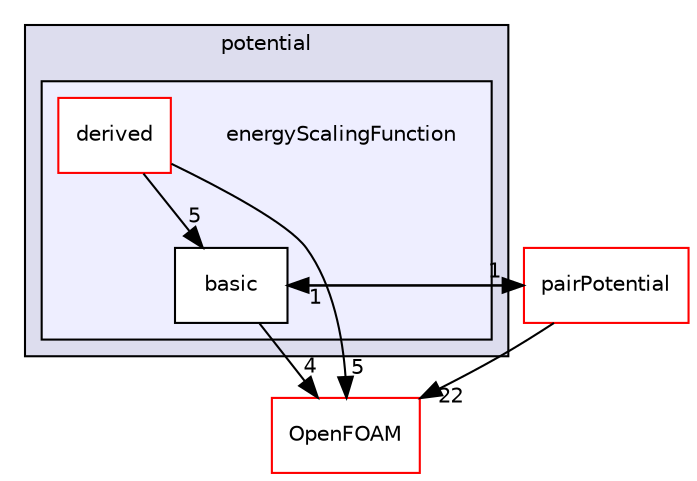 digraph "src/lagrangian/molecularDynamics/potential/energyScalingFunction" {
  bgcolor=transparent;
  compound=true
  node [ fontsize="10", fontname="Helvetica"];
  edge [ labelfontsize="10", labelfontname="Helvetica"];
  subgraph clusterdir_589d2223da338fceb897292fae8915cc {
    graph [ bgcolor="#ddddee", pencolor="black", label="potential" fontname="Helvetica", fontsize="10", URL="dir_589d2223da338fceb897292fae8915cc.html"]
  subgraph clusterdir_4db16fdd645643dd862885eed4f94f57 {
    graph [ bgcolor="#eeeeff", pencolor="black", label="" URL="dir_4db16fdd645643dd862885eed4f94f57.html"];
    dir_4db16fdd645643dd862885eed4f94f57 [shape=plaintext label="energyScalingFunction"];
    dir_15750015fbdfc577ed522467676388d6 [shape=box label="basic" color="black" fillcolor="white" style="filled" URL="dir_15750015fbdfc577ed522467676388d6.html"];
    dir_0c6c913ade273243a586c25c0aaa9e89 [shape=box label="derived" color="red" fillcolor="white" style="filled" URL="dir_0c6c913ade273243a586c25c0aaa9e89.html"];
  }
  }
  dir_9487009c2385b02a6805e2d8ecc37432 [shape=box label="pairPotential" color="red" URL="dir_9487009c2385b02a6805e2d8ecc37432.html"];
  dir_c5473ff19b20e6ec4dfe5c310b3778a8 [shape=box label="OpenFOAM" color="red" URL="dir_c5473ff19b20e6ec4dfe5c310b3778a8.html"];
  dir_15750015fbdfc577ed522467676388d6->dir_9487009c2385b02a6805e2d8ecc37432 [headlabel="1", labeldistance=1.5 headhref="dir_001652_001659.html"];
  dir_15750015fbdfc577ed522467676388d6->dir_c5473ff19b20e6ec4dfe5c310b3778a8 [headlabel="4", labeldistance=1.5 headhref="dir_001652_001898.html"];
  dir_9487009c2385b02a6805e2d8ecc37432->dir_15750015fbdfc577ed522467676388d6 [headlabel="1", labeldistance=1.5 headhref="dir_001659_001652.html"];
  dir_9487009c2385b02a6805e2d8ecc37432->dir_c5473ff19b20e6ec4dfe5c310b3778a8 [headlabel="22", labeldistance=1.5 headhref="dir_001659_001898.html"];
  dir_0c6c913ade273243a586c25c0aaa9e89->dir_15750015fbdfc577ed522467676388d6 [headlabel="5", labeldistance=1.5 headhref="dir_001653_001652.html"];
  dir_0c6c913ade273243a586c25c0aaa9e89->dir_c5473ff19b20e6ec4dfe5c310b3778a8 [headlabel="5", labeldistance=1.5 headhref="dir_001653_001898.html"];
}

